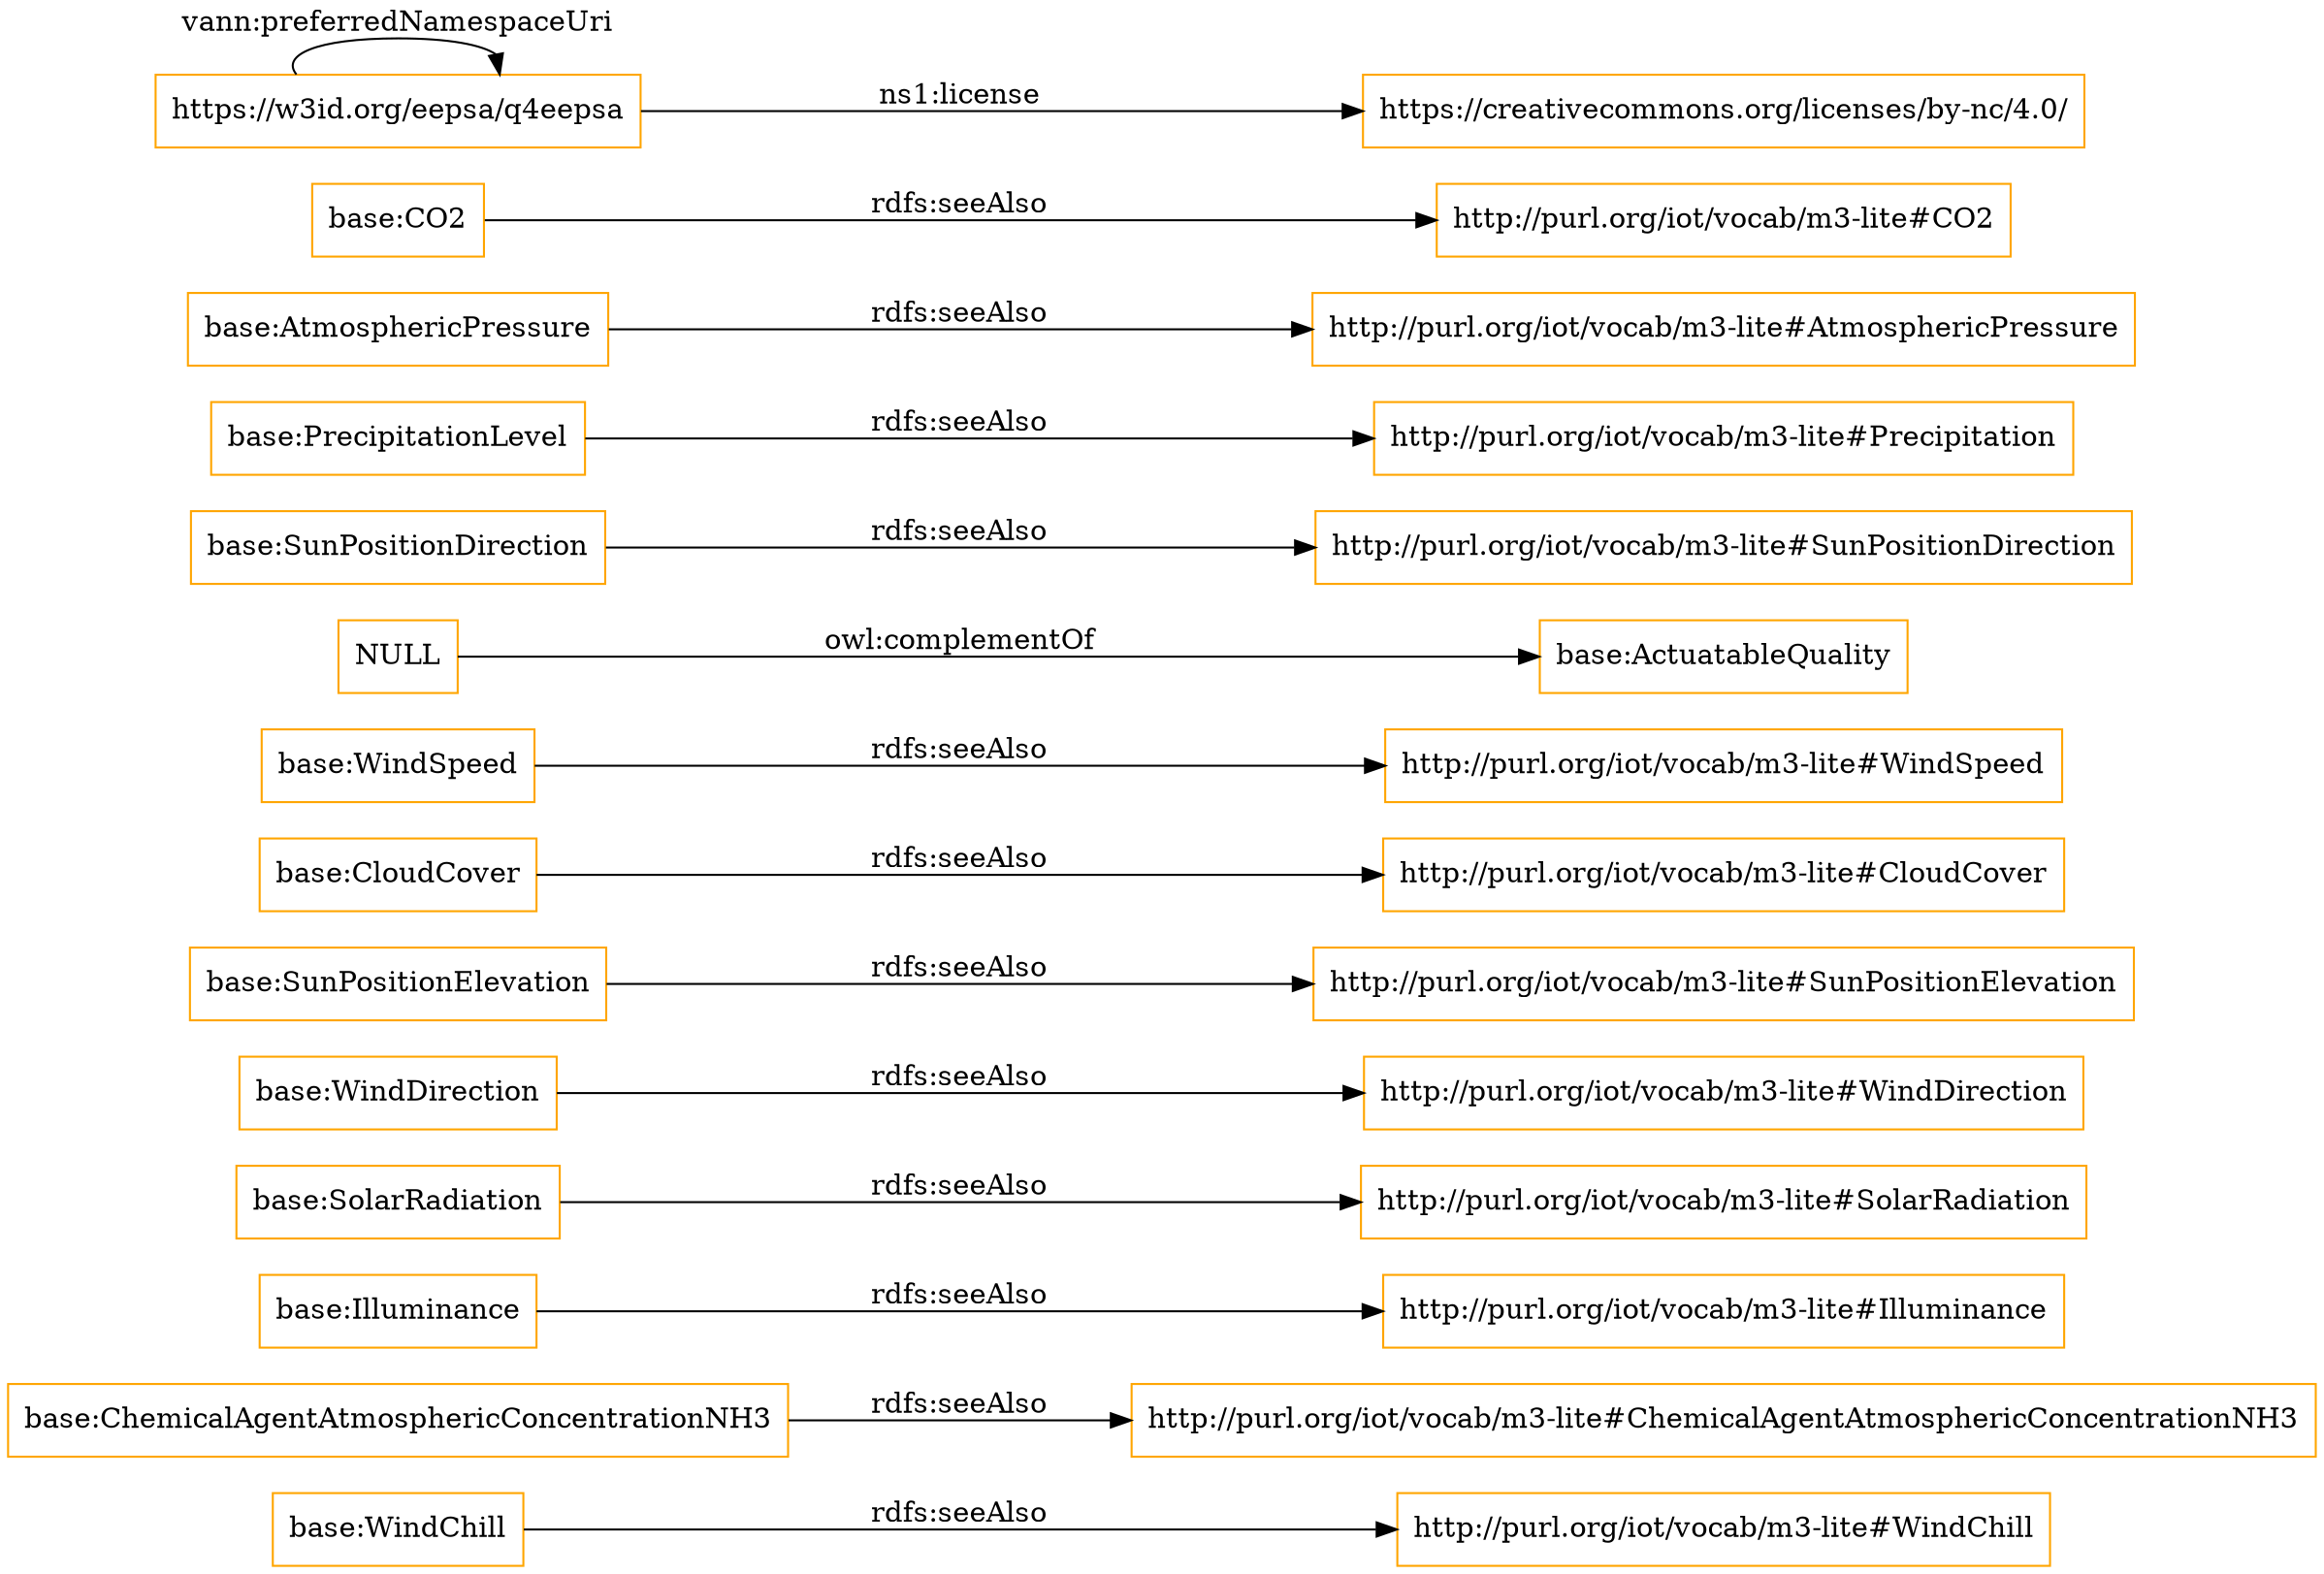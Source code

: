 digraph ar2dtool_diagram { 
rankdir=LR;
size="1501"
node [shape = rectangle, color="orange"]; "base:WindChill" "base:ChemicalAgentAtmosphericConcentrationNH3" "base:Illuminance" "base:SolarRadiation" "base:WindDirection" "base:SunPositionElevation" "base:CloudCover" "base:WindSpeed" "base:ActuatableQuality" "base:SunPositionDirection" "base:PrecipitationLevel" "base:AtmosphericPressure" "base:CO2" ; /*classes style*/
	"base:SunPositionElevation" -> "http://purl.org/iot/vocab/m3-lite#SunPositionElevation" [ label = "rdfs:seeAlso" ];
	"base:SunPositionDirection" -> "http://purl.org/iot/vocab/m3-lite#SunPositionDirection" [ label = "rdfs:seeAlso" ];
	"https://w3id.org/eepsa/q4eepsa" -> "https://creativecommons.org/licenses/by-nc/4.0/" [ label = "ns1:license" ];
	"https://w3id.org/eepsa/q4eepsa" -> "https://w3id.org/eepsa/q4eepsa" [ label = "vann:preferredNamespaceUri" ];
	"base:WindChill" -> "http://purl.org/iot/vocab/m3-lite#WindChill" [ label = "rdfs:seeAlso" ];
	"base:Illuminance" -> "http://purl.org/iot/vocab/m3-lite#Illuminance" [ label = "rdfs:seeAlso" ];
	"base:ChemicalAgentAtmosphericConcentrationNH3" -> "http://purl.org/iot/vocab/m3-lite#ChemicalAgentAtmosphericConcentrationNH3" [ label = "rdfs:seeAlso" ];
	"base:SolarRadiation" -> "http://purl.org/iot/vocab/m3-lite#SolarRadiation" [ label = "rdfs:seeAlso" ];
	"base:AtmosphericPressure" -> "http://purl.org/iot/vocab/m3-lite#AtmosphericPressure" [ label = "rdfs:seeAlso" ];
	"base:PrecipitationLevel" -> "http://purl.org/iot/vocab/m3-lite#Precipitation" [ label = "rdfs:seeAlso" ];
	"base:WindSpeed" -> "http://purl.org/iot/vocab/m3-lite#WindSpeed" [ label = "rdfs:seeAlso" ];
	"base:CloudCover" -> "http://purl.org/iot/vocab/m3-lite#CloudCover" [ label = "rdfs:seeAlso" ];
	"base:CO2" -> "http://purl.org/iot/vocab/m3-lite#CO2" [ label = "rdfs:seeAlso" ];
	"NULL" -> "base:ActuatableQuality" [ label = "owl:complementOf" ];
	"base:WindDirection" -> "http://purl.org/iot/vocab/m3-lite#WindDirection" [ label = "rdfs:seeAlso" ];

}

